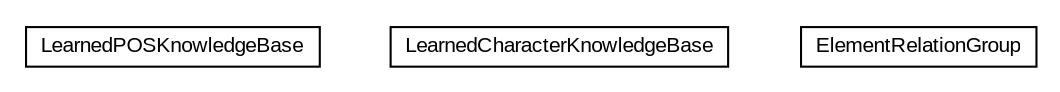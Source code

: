 #!/usr/local/bin/dot
#
# Class diagram 
# Generated by UMLGraph version R5_6-24-gf6e263 (http://www.umlgraph.org/)
#

digraph G {
	edge [fontname="arial",fontsize=10,labelfontname="arial",labelfontsize=10];
	node [fontname="arial",fontsize=10,shape=plaintext];
	nodesep=0.25;
	ranksep=0.5;
	// edu.arizona.biosemantics.semanticmarkup.ling.know.lib.LearnedPOSKnowledgeBase
	c5810 [label=<<table title="edu.arizona.biosemantics.semanticmarkup.ling.know.lib.LearnedPOSKnowledgeBase" border="0" cellborder="1" cellspacing="0" cellpadding="2" port="p" href="./LearnedPOSKnowledgeBase.html">
		<tr><td><table border="0" cellspacing="0" cellpadding="1">
<tr><td align="center" balign="center"> LearnedPOSKnowledgeBase </td></tr>
		</table></td></tr>
		</table>>, URL="./LearnedPOSKnowledgeBase.html", fontname="arial", fontcolor="black", fontsize=10.0];
	// edu.arizona.biosemantics.semanticmarkup.ling.know.lib.LearnedCharacterKnowledgeBase
	c5811 [label=<<table title="edu.arizona.biosemantics.semanticmarkup.ling.know.lib.LearnedCharacterKnowledgeBase" border="0" cellborder="1" cellspacing="0" cellpadding="2" port="p" href="./LearnedCharacterKnowledgeBase.html">
		<tr><td><table border="0" cellspacing="0" cellpadding="1">
<tr><td align="center" balign="center"> LearnedCharacterKnowledgeBase </td></tr>
		</table></td></tr>
		</table>>, URL="./LearnedCharacterKnowledgeBase.html", fontname="arial", fontcolor="black", fontsize=10.0];
	// edu.arizona.biosemantics.semanticmarkup.ling.know.lib.ElementRelationGroup
	c5812 [label=<<table title="edu.arizona.biosemantics.semanticmarkup.ling.know.lib.ElementRelationGroup" border="0" cellborder="1" cellspacing="0" cellpadding="2" port="p" href="./ElementRelationGroup.html">
		<tr><td><table border="0" cellspacing="0" cellpadding="1">
<tr><td align="center" balign="center"> ElementRelationGroup </td></tr>
		</table></td></tr>
		</table>>, URL="./ElementRelationGroup.html", fontname="arial", fontcolor="black", fontsize=10.0];
}

